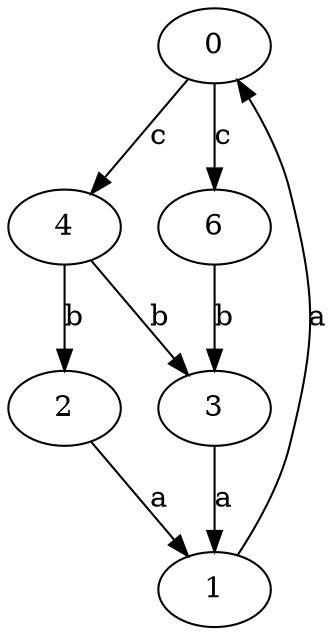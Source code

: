 strict digraph  {
0;
1;
2;
3;
4;
6;
0 -> 4  [label=c];
0 -> 6  [label=c];
1 -> 0  [label=a];
2 -> 1  [label=a];
3 -> 1  [label=a];
4 -> 2  [label=b];
4 -> 3  [label=b];
6 -> 3  [label=b];
}
